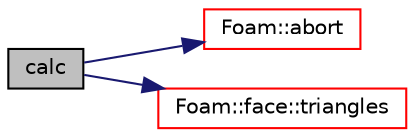 digraph "calc"
{
  bgcolor="transparent";
  edge [fontname="Helvetica",fontsize="10",labelfontname="Helvetica",labelfontsize="10"];
  node [fontname="Helvetica",fontsize="10",shape=record];
  rankdir="LR";
  Node54 [label="calc",height=0.2,width=0.4,color="black", fillcolor="grey75", style="filled", fontcolor="black"];
  Node54 -> Node55 [color="midnightblue",fontsize="10",style="solid",fontname="Helvetica"];
  Node55 [label="Foam::abort",height=0.2,width=0.4,color="red",URL="$a21851.html#a447107a607d03e417307c203fa5fb44b"];
  Node54 -> Node100 [color="midnightblue",fontsize="10",style="solid",fontname="Helvetica"];
  Node100 [label="Foam::face::triangles",height=0.2,width=0.4,color="red",URL="$a28369.html#a1fd94ce8c25a3a8b555070a903a99dfb",tooltip="Split into triangles using existing points. "];
}
